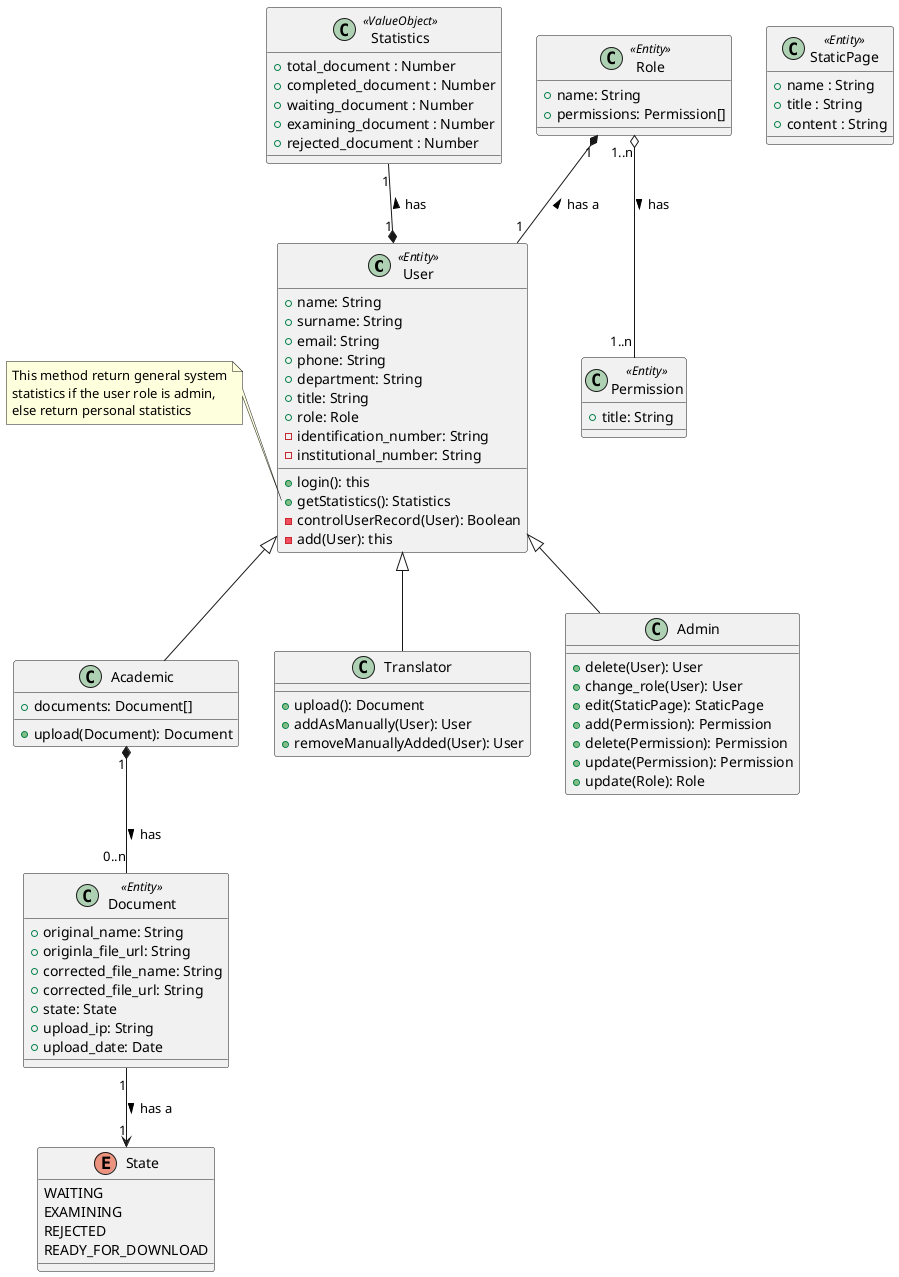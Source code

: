 @startuml ATCS

  class User <<Entity>> {
    + name: String
    + surname: String
    + email: String
    + phone: String
    + department: String
    + title: String
    + role: Role
    - identification_number: String
    - institutional_number: String
    + login(): this
    + getStatistics(): Statistics
    - controlUserRecord(User): Boolean
    - add(User): this
  }
  note left of User::getStatistics
    This method return general system
    statistics if the user role is admin,
    else return personal statistics
  end note


  class Academic {
    + documents: Document[]
    + upload(Document): Document
  }

  class Translator {
    + upload(): Document
    + addAsManually(User): User
    + removeManuallyAdded(User): User
  }

  class Admin {
    + delete(User): User
    + change_role(User): User
    + edit(StaticPage): StaticPage
    + add(Permission): Permission
    + delete(Permission): Permission
    + update(Permission): Permission
    + update(Role): Role
  }

  class Statistics <<ValueObject>> {
    + total_document : Number
    + completed_document : Number
    + waiting_document : Number
    + examining_document : Number
    + rejected_document : Number
  }
  class StaticPage <<Entity>> {
    + name : String
    + title : String
    + content : String
  }

  class Document <<Entity>> {
    + original_name: String
    + originla_file_url: String
    + corrected_file_name: String
    + corrected_file_url: String
    + state: State
    + upload_ip: String
    + upload_date: Date
  }

  class Role <<Entity>> {
    + name: String
    + permissions: Permission[]
  }

  class Permission <<Entity>> {
    + title: String
  }

  enum State {
    WAITING
    EXAMINING
    REJECTED
    READY_FOR_DOWNLOAD
  }


  Academic -up-|> User
  Translator -up-|> User
  Admin -up-|> User
  Academic "1" *-- "0..n" Document : has >
  Document "1" --> "1" State : has a >
  Role "1" *-- "1" User : has a <
  Role "1..n" o-- "1..n" Permission : has >
  User "1" *-up- "1" Statistics : has >


@enduml
